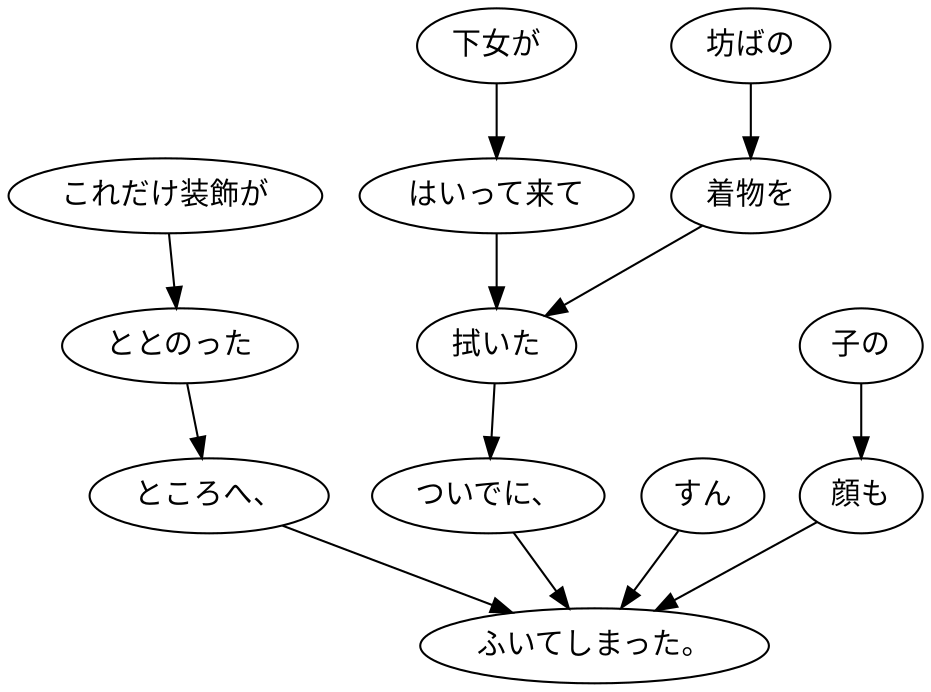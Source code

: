 digraph graph6478 {
	node0 [label="これだけ装飾が"];
	node1 [label="ととのった"];
	node2 [label="ところへ、"];
	node3 [label="下女が"];
	node4 [label="はいって来て"];
	node5 [label="坊ばの"];
	node6 [label="着物を"];
	node7 [label="拭いた"];
	node8 [label="ついでに、"];
	node9 [label="すん"];
	node10 [label="子の"];
	node11 [label="顔も"];
	node12 [label="ふいてしまった。"];
	node0 -> node1;
	node1 -> node2;
	node2 -> node12;
	node3 -> node4;
	node4 -> node7;
	node5 -> node6;
	node6 -> node7;
	node7 -> node8;
	node8 -> node12;
	node9 -> node12;
	node10 -> node11;
	node11 -> node12;
}
